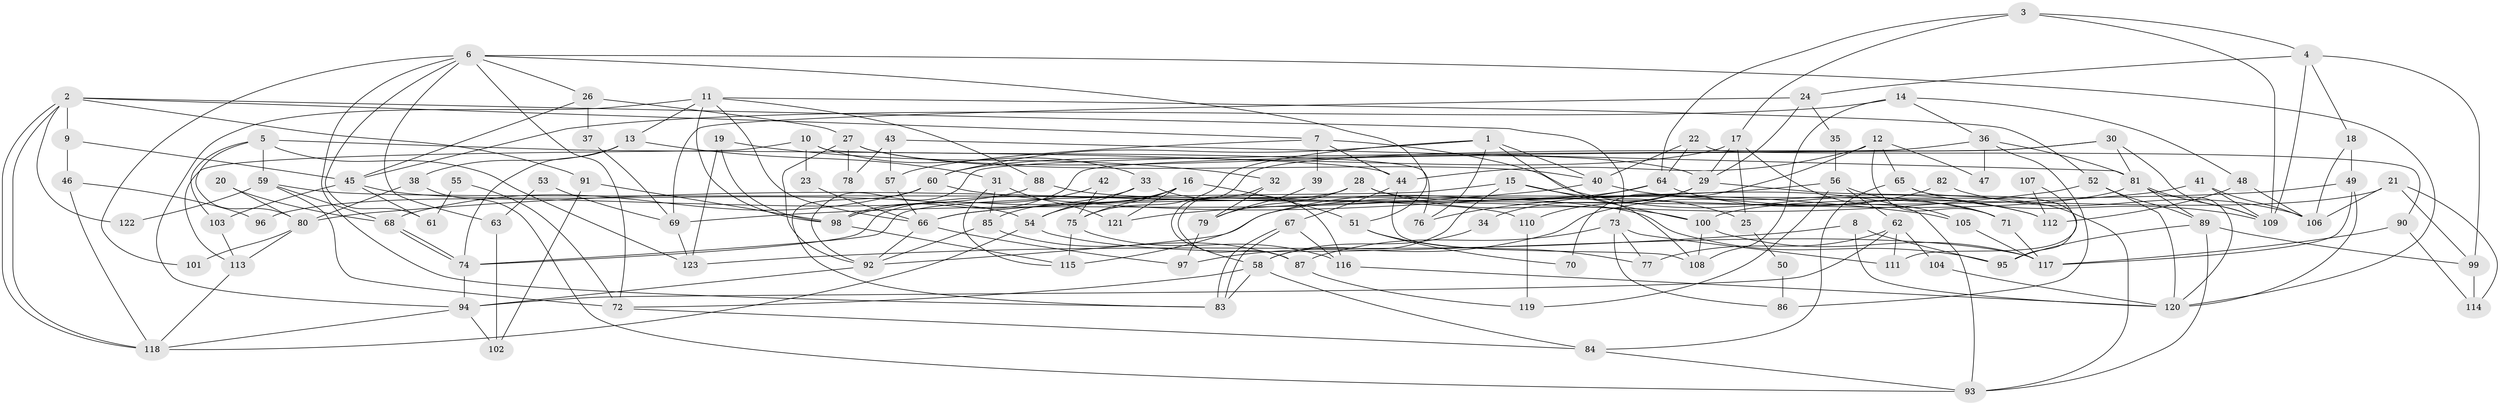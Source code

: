 // coarse degree distribution, {8: 0.08860759493670886, 7: 0.1518987341772152, 4: 0.16455696202531644, 5: 0.17721518987341772, 6: 0.06329113924050633, 3: 0.1518987341772152, 2: 0.1518987341772152, 9: 0.05063291139240506}
// Generated by graph-tools (version 1.1) at 2025/23/03/03/25 07:23:58]
// undirected, 123 vertices, 246 edges
graph export_dot {
graph [start="1"]
  node [color=gray90,style=filled];
  1;
  2;
  3;
  4;
  5;
  6;
  7;
  8;
  9;
  10;
  11;
  12;
  13;
  14;
  15;
  16;
  17;
  18;
  19;
  20;
  21;
  22;
  23;
  24;
  25;
  26;
  27;
  28;
  29;
  30;
  31;
  32;
  33;
  34;
  35;
  36;
  37;
  38;
  39;
  40;
  41;
  42;
  43;
  44;
  45;
  46;
  47;
  48;
  49;
  50;
  51;
  52;
  53;
  54;
  55;
  56;
  57;
  58;
  59;
  60;
  61;
  62;
  63;
  64;
  65;
  66;
  67;
  68;
  69;
  70;
  71;
  72;
  73;
  74;
  75;
  76;
  77;
  78;
  79;
  80;
  81;
  82;
  83;
  84;
  85;
  86;
  87;
  88;
  89;
  90;
  91;
  92;
  93;
  94;
  95;
  96;
  97;
  98;
  99;
  100;
  101;
  102;
  103;
  104;
  105;
  106;
  107;
  108;
  109;
  110;
  111;
  112;
  113;
  114;
  115;
  116;
  117;
  118;
  119;
  120;
  121;
  122;
  123;
  1 -- 40;
  1 -- 60;
  1 -- 75;
  1 -- 76;
  1 -- 108;
  2 -- 7;
  2 -- 118;
  2 -- 118;
  2 -- 9;
  2 -- 73;
  2 -- 91;
  2 -- 122;
  3 -- 109;
  3 -- 64;
  3 -- 4;
  3 -- 17;
  4 -- 99;
  4 -- 18;
  4 -- 24;
  4 -- 109;
  5 -- 59;
  5 -- 44;
  5 -- 80;
  5 -- 103;
  5 -- 123;
  6 -- 120;
  6 -- 83;
  6 -- 26;
  6 -- 51;
  6 -- 61;
  6 -- 63;
  6 -- 72;
  6 -- 101;
  7 -- 71;
  7 -- 44;
  7 -- 39;
  7 -- 57;
  8 -- 95;
  8 -- 120;
  8 -- 123;
  9 -- 45;
  9 -- 46;
  10 -- 113;
  10 -- 33;
  10 -- 23;
  10 -- 76;
  11 -- 94;
  11 -- 98;
  11 -- 13;
  11 -- 52;
  11 -- 66;
  11 -- 88;
  12 -- 71;
  12 -- 44;
  12 -- 47;
  12 -- 65;
  12 -- 70;
  13 -- 38;
  13 -- 31;
  13 -- 74;
  14 -- 48;
  14 -- 45;
  14 -- 36;
  14 -- 108;
  15 -- 74;
  15 -- 58;
  15 -- 25;
  15 -- 100;
  16 -- 54;
  16 -- 85;
  16 -- 51;
  16 -- 75;
  16 -- 121;
  17 -- 29;
  17 -- 25;
  17 -- 60;
  17 -- 105;
  18 -- 49;
  18 -- 106;
  19 -- 123;
  19 -- 98;
  19 -- 32;
  20 -- 68;
  20 -- 80;
  21 -- 106;
  21 -- 100;
  21 -- 99;
  21 -- 114;
  22 -- 64;
  22 -- 90;
  22 -- 40;
  23 -- 66;
  24 -- 69;
  24 -- 29;
  24 -- 35;
  25 -- 50;
  26 -- 27;
  26 -- 37;
  26 -- 45;
  27 -- 92;
  27 -- 29;
  27 -- 40;
  27 -- 78;
  28 -- 100;
  28 -- 74;
  28 -- 79;
  28 -- 93;
  29 -- 93;
  29 -- 34;
  29 -- 110;
  30 -- 109;
  30 -- 98;
  30 -- 58;
  30 -- 81;
  31 -- 121;
  31 -- 85;
  31 -- 115;
  32 -- 87;
  32 -- 79;
  33 -- 54;
  33 -- 116;
  33 -- 98;
  34 -- 58;
  35 -- 56;
  36 -- 81;
  36 -- 47;
  36 -- 86;
  36 -- 92;
  37 -- 69;
  38 -- 93;
  38 -- 80;
  39 -- 79;
  40 -- 69;
  40 -- 112;
  41 -- 109;
  41 -- 66;
  41 -- 106;
  42 -- 75;
  42 -- 98;
  43 -- 81;
  43 -- 57;
  43 -- 78;
  44 -- 108;
  44 -- 67;
  45 -- 54;
  45 -- 61;
  45 -- 103;
  46 -- 118;
  46 -- 96;
  48 -- 106;
  48 -- 112;
  49 -- 117;
  49 -- 66;
  49 -- 120;
  50 -- 86;
  51 -- 70;
  51 -- 77;
  52 -- 89;
  52 -- 120;
  52 -- 121;
  53 -- 69;
  53 -- 63;
  54 -- 117;
  54 -- 118;
  55 -- 72;
  55 -- 61;
  56 -- 80;
  56 -- 119;
  56 -- 62;
  56 -- 71;
  57 -- 66;
  58 -- 84;
  58 -- 72;
  58 -- 83;
  59 -- 72;
  59 -- 68;
  59 -- 110;
  59 -- 122;
  60 -- 83;
  60 -- 68;
  60 -- 105;
  62 -- 94;
  62 -- 77;
  62 -- 104;
  62 -- 111;
  63 -- 102;
  64 -- 76;
  64 -- 115;
  64 -- 112;
  65 -- 109;
  65 -- 84;
  65 -- 95;
  66 -- 92;
  66 -- 97;
  67 -- 116;
  67 -- 83;
  67 -- 83;
  68 -- 74;
  68 -- 74;
  69 -- 123;
  71 -- 117;
  72 -- 84;
  73 -- 77;
  73 -- 86;
  73 -- 87;
  73 -- 111;
  74 -- 94;
  75 -- 115;
  75 -- 116;
  79 -- 97;
  80 -- 113;
  80 -- 101;
  81 -- 120;
  81 -- 89;
  81 -- 92;
  81 -- 109;
  82 -- 106;
  82 -- 97;
  84 -- 93;
  85 -- 92;
  85 -- 87;
  87 -- 119;
  88 -- 95;
  88 -- 96;
  89 -- 93;
  89 -- 95;
  89 -- 99;
  90 -- 117;
  90 -- 114;
  91 -- 98;
  91 -- 102;
  92 -- 94;
  94 -- 102;
  94 -- 118;
  98 -- 115;
  99 -- 114;
  100 -- 108;
  100 -- 117;
  103 -- 113;
  104 -- 120;
  105 -- 117;
  107 -- 112;
  107 -- 111;
  110 -- 119;
  113 -- 118;
  116 -- 120;
}
